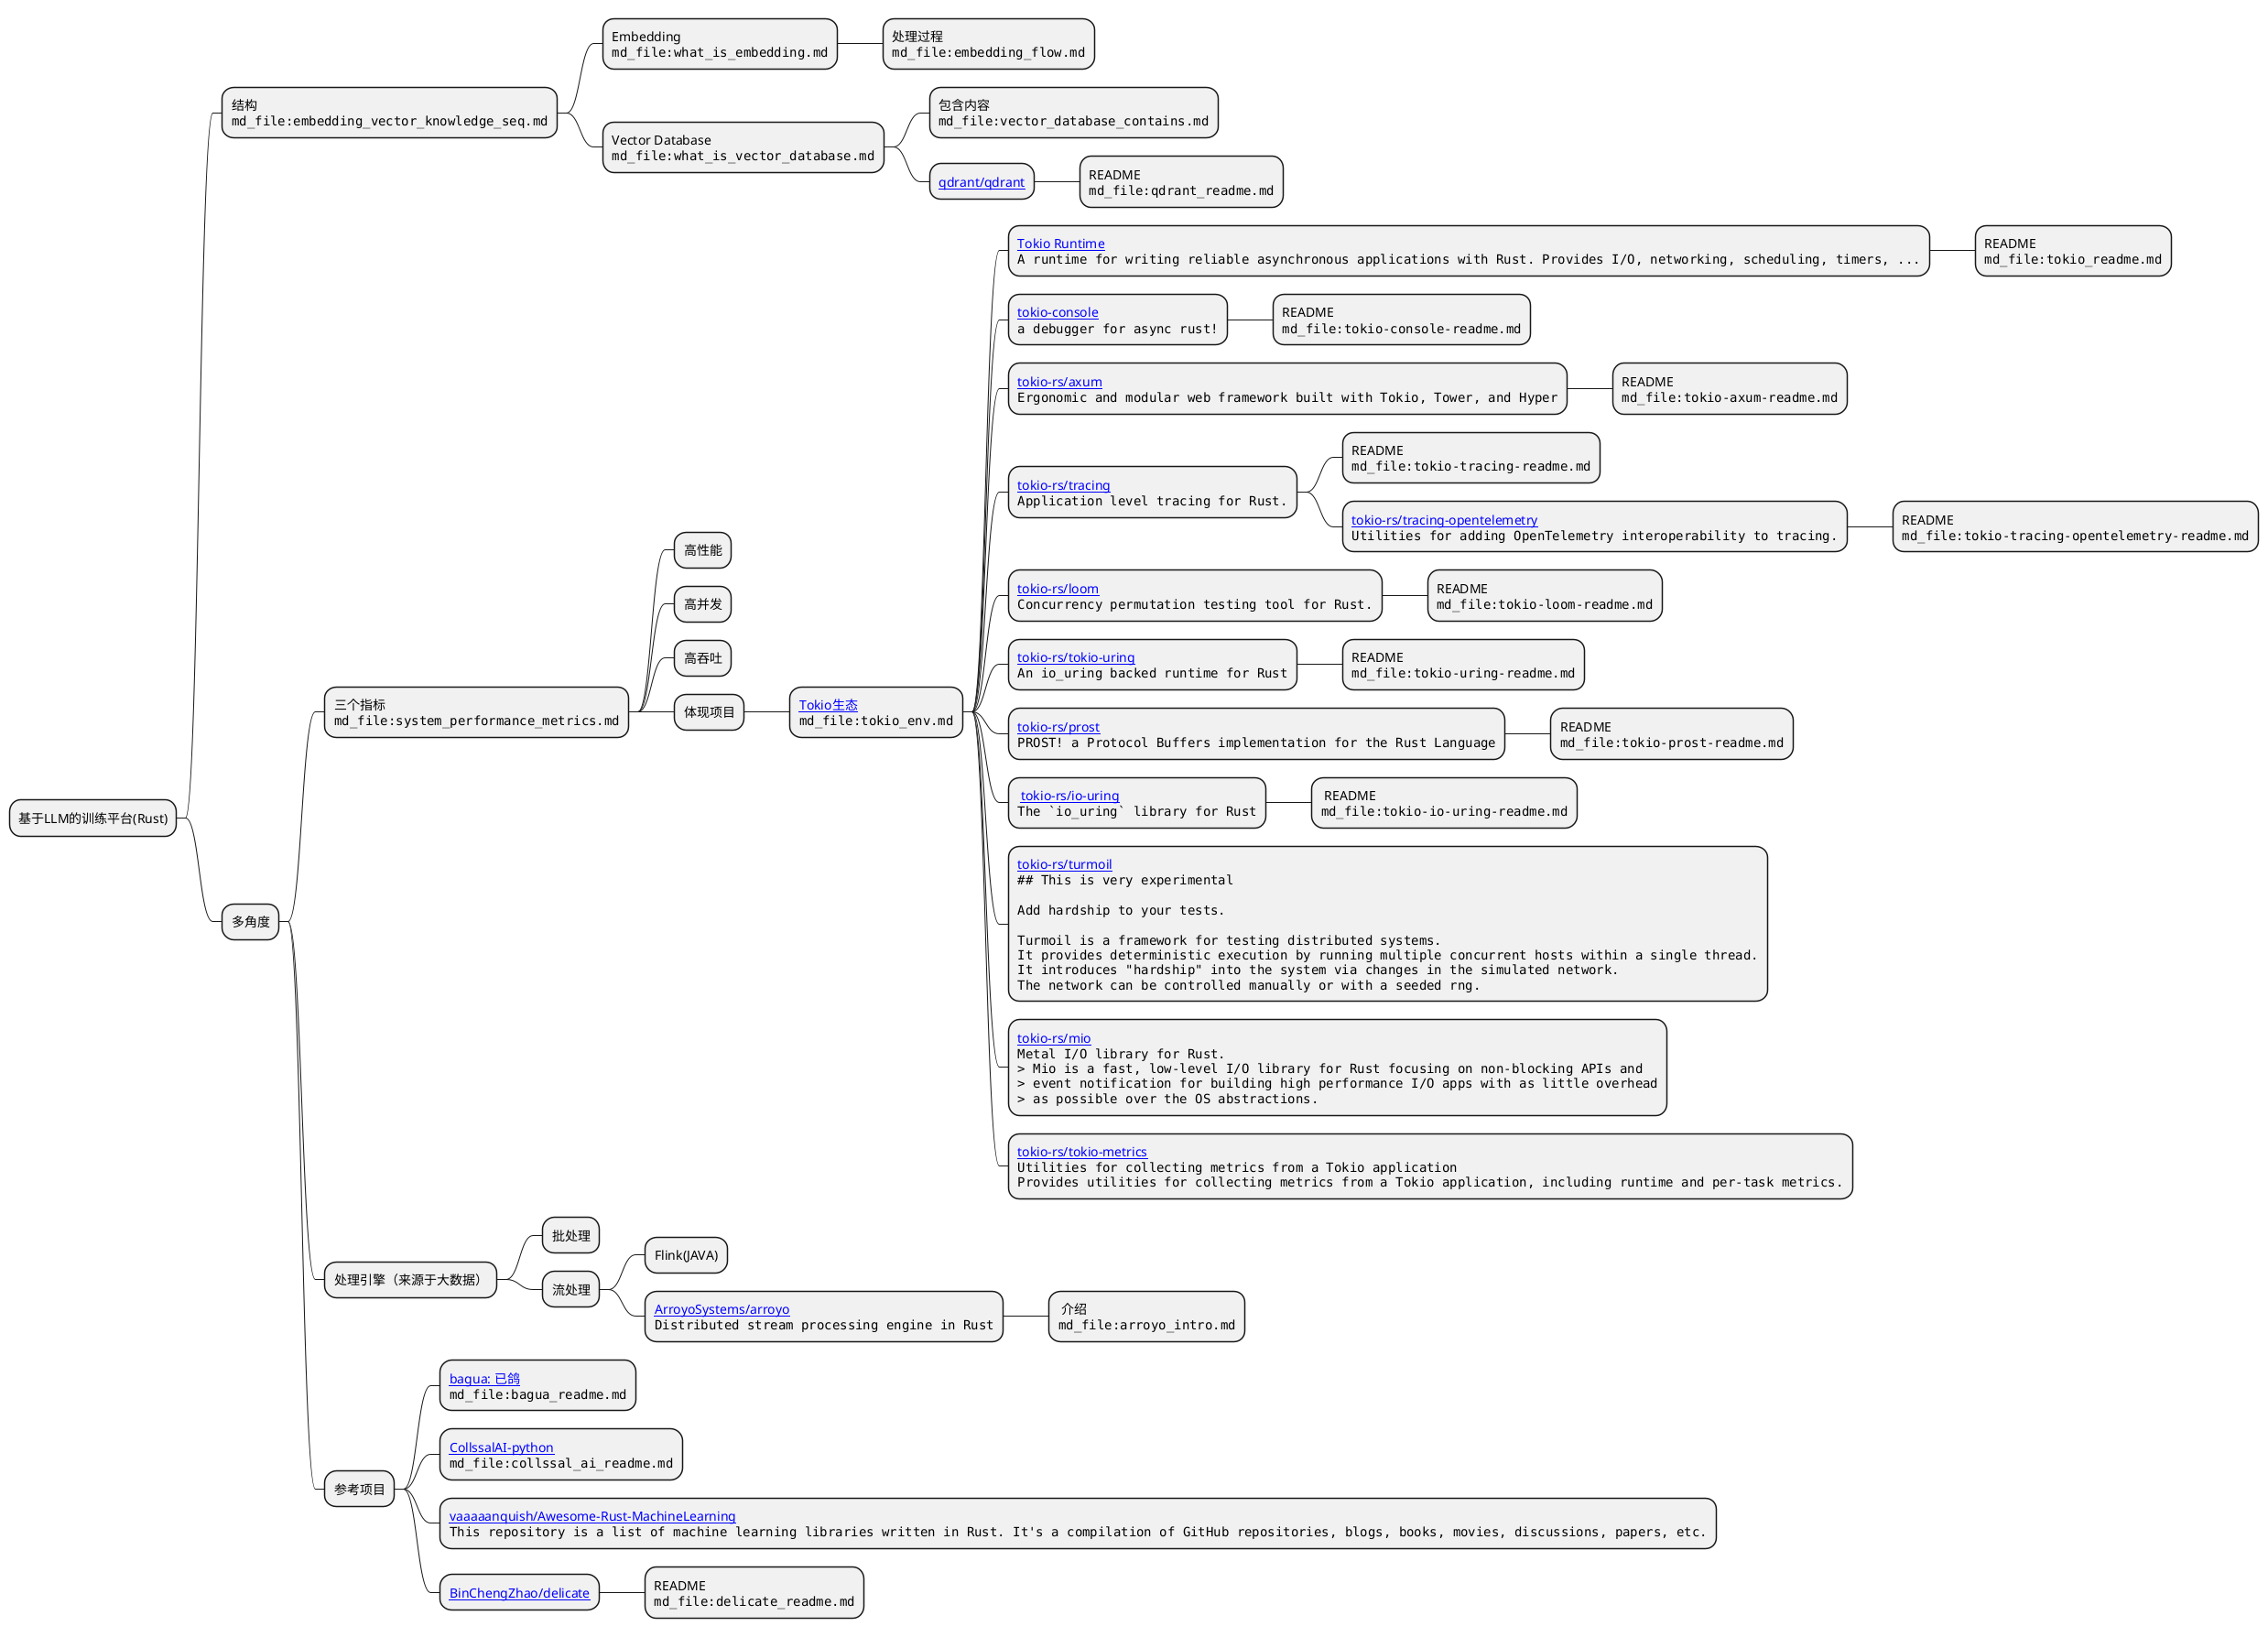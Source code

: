 @startmindmap
* 基于LLM的训练平台(Rust)
**:结构
<code>
md_file:embedding_vector_knowledge_seq.md
</code>;
***:Embedding
<code>
md_file:what_is_embedding.md
</code>;
****:处理过程
<code>
md_file:embedding_flow.md
</code>;
***:Vector Database
<code>
md_file:what_is_vector_database.md
</code>;
****:包含内容
<code>
md_file:vector_database_contains.md
</code>;
**** [[https://github.com/qdrant/qdrant qdrant/qdrant]]
*****:README
<code>
md_file:qdrant_readme.md
</code>;
** 多角度
***:三个指标
<code>
md_file:system_performance_metrics.md
</code>;
**** 高性能
**** 高并发
**** 高吞吐
**** 体现项目
*****:[[https://github.com/orgs/tokio-rs/repositories?type=source Tokio生态]]
<code>
md_file:tokio_env.md
</code>;
******:[[https://github.com/tokio-rs/tokio Tokio Runtime]]
<code>
A runtime for writing reliable asynchronous applications with Rust. Provides I/O, networking, scheduling, timers, ...
</code>;
*******:README
<code>
md_file:tokio_readme.md
</code>;
******:[[https://github.com/tokio-rs/console tokio-console]]
<code>
a debugger for async rust!
</code>;
*******:README
<code>
md_file:tokio-console-readme.md
</code>;
******:[[https://github.com/tokio-rs/axum tokio-rs/axum]]
<code>
Ergonomic and modular web framework built with Tokio, Tower, and Hyper
</code>;
*******:README
<code>
md_file:tokio-axum-readme.md
</code>;
******:[[https://github.com/tokio-rs/tracing tokio-rs/tracing]]
<code>
Application level tracing for Rust.
</code>;
*******:README
<code>
md_file:tokio-tracing-readme.md
</code>;
*******:[[https://github.com/tokio-rs/tracing-opentelemetry tokio-rs/tracing-opentelemetry]]
<code>
Utilities for adding OpenTelemetry interoperability to tracing.
</code>;
********:README
<code>
md_file:tokio-tracing-opentelemetry-readme.md
</code>;
******:[[https://github.com/tokio-rs/loom tokio-rs/loom]]
<code>
Concurrency permutation testing tool for Rust.
</code>;
*******:README
<code>
md_file:tokio-loom-readme.md
</code>;
******:[[https://github.com/tokio-rs/tokio-uring tokio-rs/tokio-uring]]
<code>
An io_uring backed runtime for Rust
</code>;
*******:README
<code>
md_file:tokio-uring-readme.md
</code>;
******:[[https://github.com/tokio-rs/prost tokio-rs/prost]]
<code>
PROST! a Protocol Buffers implementation for the Rust Language
</code>;
*******:README
<code>
md_file:tokio-prost-readme.md
</code>;
******: [[https://github.com/tokio-rs/io-uring tokio-rs/io-uring]]
<code>
The `io_uring` library for Rust
</code>;
*******: README
<code>
md_file:tokio-io-uring-readme.md
</code>;
******:[[https://github.com/tokio-rs/turmoil tokio-rs/turmoil]]
<code>
## This is very experimental

Add hardship to your tests.

Turmoil is a framework for testing distributed systems.
It provides deterministic execution by running multiple concurrent hosts within a single thread.
It introduces "hardship" into the system via changes in the simulated network.
The network can be controlled manually or with a seeded rng.
</code>;
******:[[https://github.com/tokio-rs/mio tokio-rs/mio]]
<code>
Metal I/O library for Rust.
> Mio is a fast, low-level I/O library for Rust focusing on non-blocking APIs and
> event notification for building high performance I/O apps with as little overhead
> as possible over the OS abstractions.
</code>;
******:[[https://github.com/tokio-rs/tokio-metrics tokio-rs/tokio-metrics]]
<code>
Utilities for collecting metrics from a Tokio application
Provides utilities for collecting metrics from a Tokio application, including runtime and per-task metrics.
</code>;
*** 处理引擎（来源于大数据）
**** 批处理
**** 流处理
***** Flink(JAVA)
*****:[[https://github.com/ArroyoSystems/arroyo ArroyoSystems/arroyo]]
<code>
Distributed stream processing engine in Rust
</code>;
******: 介绍
<code>
md_file:arroyo_intro.md
</code>;
*** 参考项目
****:[[https://github.com/BaguaSys/bagua bagua: 已鸽]]
<code>
md_file:bagua_readme.md
</code>;
****:[[https://github.com/hpcaitech/ColossalAI CollssalAI-python]]
<code>
md_file:collssal_ai_readme.md
</code>;
****:[[https://github.com/vaaaaanquish/Awesome-Rust-MachineLearning vaaaaanquish/Awesome-Rust-MachineLearning]]
<code>
This repository is a list of machine learning libraries written in Rust. It's a compilation of GitHub repositories, blogs, books, movies, discussions, papers, etc.
</code>;
**** [[https://github.com/BinChengZhao/delicate BinChengZhao/delicate]]
*****:README
<code>
md_file:delicate_readme.md
</code>;
@endmindmap
